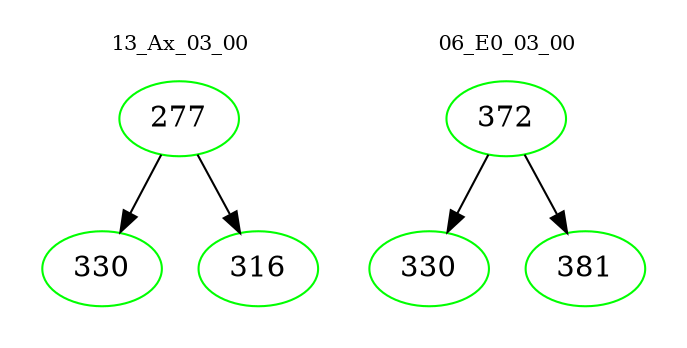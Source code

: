 digraph{
subgraph cluster_0 {
color = white
label = "13_Ax_03_00";
fontsize=10;
T0_277 [label="277", color="green"]
T0_277 -> T0_330 [color="black"]
T0_330 [label="330", color="green"]
T0_277 -> T0_316 [color="black"]
T0_316 [label="316", color="green"]
}
subgraph cluster_1 {
color = white
label = "06_E0_03_00";
fontsize=10;
T1_372 [label="372", color="green"]
T1_372 -> T1_330 [color="black"]
T1_330 [label="330", color="green"]
T1_372 -> T1_381 [color="black"]
T1_381 [label="381", color="green"]
}
}
